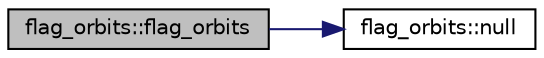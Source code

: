 digraph "flag_orbits::flag_orbits"
{
  edge [fontname="Helvetica",fontsize="10",labelfontname="Helvetica",labelfontsize="10"];
  node [fontname="Helvetica",fontsize="10",shape=record];
  rankdir="LR";
  Node0 [label="flag_orbits::flag_orbits",height=0.2,width=0.4,color="black", fillcolor="grey75", style="filled", fontcolor="black"];
  Node0 -> Node1 [color="midnightblue",fontsize="10",style="solid",fontname="Helvetica"];
  Node1 [label="flag_orbits::null",height=0.2,width=0.4,color="black", fillcolor="white", style="filled",URL="$d4/d77/classflag__orbits.html#ac4838e24c9f7bde2bcf960be531285ce"];
}
